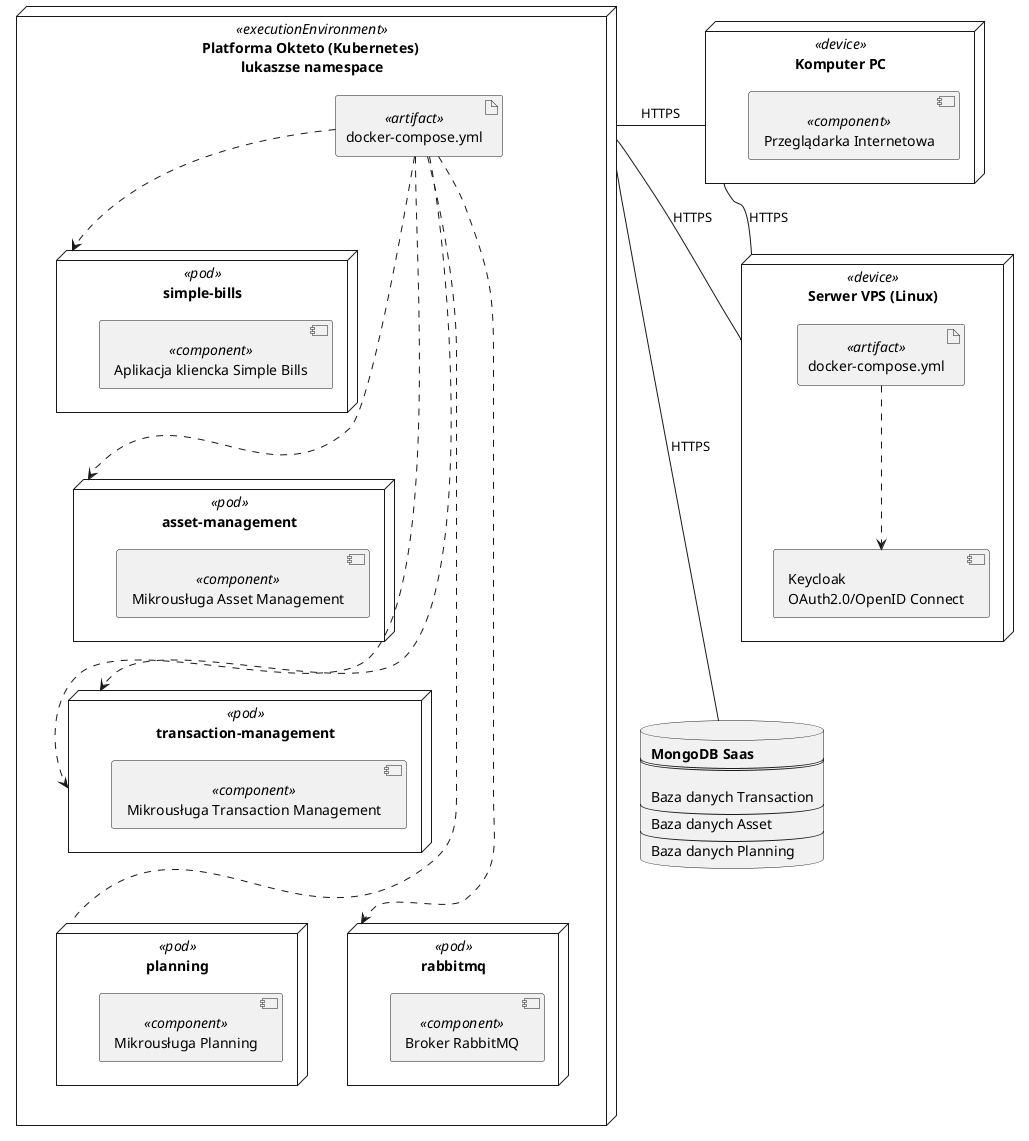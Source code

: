 @startuml
'https://plantuml.com/deployment-diagram


node "Serwer VPS (Linux)" <<device>> as linux {
    artifact "docker-compose.yml" <<artifact>> as dcompKeycloak
    component "Keycloak \nOAuth2.0/OpenID Connect" as keycloak
}

node "Komputer PC" <<device>> as pc {
    component "Przeglądarka Internetowa" <<component>>
}

node "Platforma Okteto (Kubernetes) \nlukaszse namespace" <<executionEnvironment>> as okteto {

    artifact "docker-compose.yml" <<artifact>> as dComp

    node "simple-bills" <<pod>> as gui {
    component "Aplikacja kliencka Simple Bills" <<component>>
    }

    node "asset-management" <<pod>> as asset {
    component "Mikrousługa Asset Management" <<component>>
    }

    node "transaction-management" <<pod>> as transaction {
    component "Mikrousługa Transaction Management" <<component>>
    }

    node "planning" <<pod>> as planning {
    component "Mikrousługa Planning" <<component>>
    }

    node "rabbitmq" <<pod>> as rabbit {
    component "Broker RabbitMQ" <<component>>
    }
}


database mongo [
<b>MongoDB Saas
===

Baza danych Transaction
----
Baza danych Asset
----
Baza danych Planning
]

dComp ..> gui
dComp ..... planning
dComp ...> asset
dComp ....> transaction
dComp ...> transaction
dComp .....> rabbit
dcompKeycloak ..> keycloak
pc -left- okteto : HTTPS
linux -- okteto : HTTPS
pc -- linux : HTTPS
okteto ---- mongo : HTTPS


@enduml